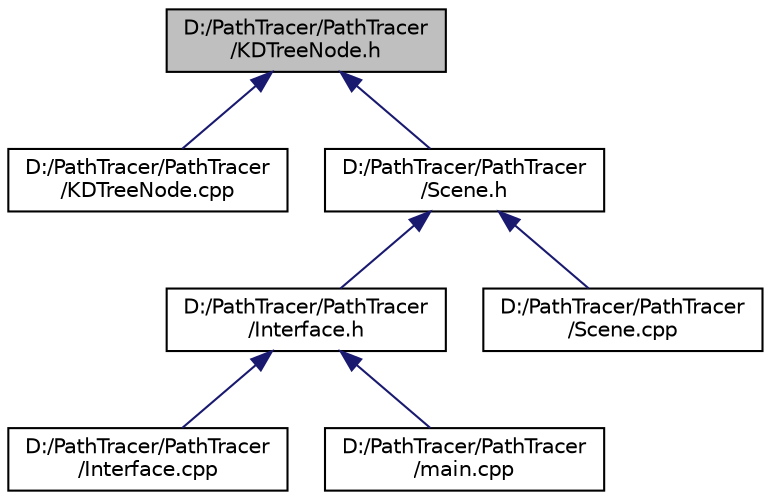 digraph "D:/PathTracer/PathTracer/KDTreeNode.h"
{
 // INTERACTIVE_SVG=YES
 // LATEX_PDF_SIZE
  edge [fontname="Helvetica",fontsize="10",labelfontname="Helvetica",labelfontsize="10"];
  node [fontname="Helvetica",fontsize="10",shape=record];
  Node1 [label="D:/PathTracer/PathTracer\l/KDTreeNode.h",height=0.2,width=0.4,color="black", fillcolor="grey75", style="filled", fontcolor="black",tooltip="Defines the KDTreeNode class and the functions around it."];
  Node1 -> Node2 [dir="back",color="midnightblue",fontsize="10",style="solid",fontname="Helvetica"];
  Node2 [label="D:/PathTracer/PathTracer\l/KDTreeNode.cpp",height=0.2,width=0.4,color="black", fillcolor="white", style="filled",URL="$_k_d_tree_node_8cpp.html",tooltip=" "];
  Node1 -> Node3 [dir="back",color="midnightblue",fontsize="10",style="solid",fontname="Helvetica"];
  Node3 [label="D:/PathTracer/PathTracer\l/Scene.h",height=0.2,width=0.4,color="black", fillcolor="white", style="filled",URL="$_scene_8h.html",tooltip="Defines the Scene class and the functions around it."];
  Node3 -> Node4 [dir="back",color="midnightblue",fontsize="10",style="solid",fontname="Helvetica"];
  Node4 [label="D:/PathTracer/PathTracer\l/Interface.h",height=0.2,width=0.4,color="black", fillcolor="white", style="filled",URL="$_interface_8h.html",tooltip="Defines some functions for the interface."];
  Node4 -> Node5 [dir="back",color="midnightblue",fontsize="10",style="solid",fontname="Helvetica"];
  Node5 [label="D:/PathTracer/PathTracer\l/Interface.cpp",height=0.2,width=0.4,color="black", fillcolor="white", style="filled",URL="$_interface_8cpp.html",tooltip=" "];
  Node4 -> Node6 [dir="back",color="midnightblue",fontsize="10",style="solid",fontname="Helvetica"];
  Node6 [label="D:/PathTracer/PathTracer\l/main.cpp",height=0.2,width=0.4,color="black", fillcolor="white", style="filled",URL="$main_8cpp.html",tooltip=" "];
  Node3 -> Node7 [dir="back",color="midnightblue",fontsize="10",style="solid",fontname="Helvetica"];
  Node7 [label="D:/PathTracer/PathTracer\l/Scene.cpp",height=0.2,width=0.4,color="black", fillcolor="white", style="filled",URL="$_scene_8cpp.html",tooltip=" "];
}

